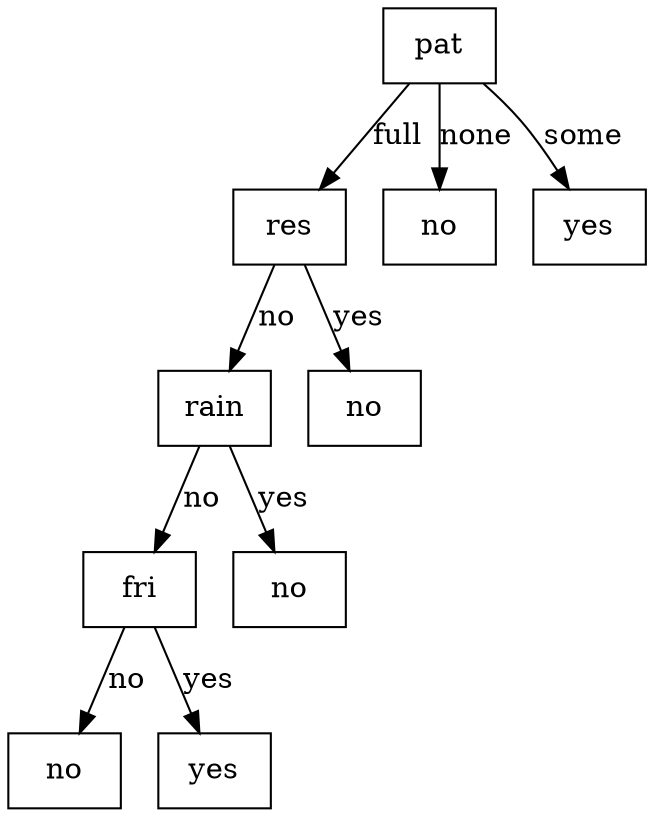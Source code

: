 digraph AD{
node [shape = box]
pat1 [label=pat]
res1 [label=res]
pat1 -> res1[label = full]
rain1 [label=rain]
res1 -> rain1[label = no]
fri1 [label=fri]
rain1 -> fri1[label = no]
no1 [label=no]
fri1 -> no1[label = no]
yes1 [label=yes]
fri1 -> yes1[label = yes]
no2 [label=no]
rain1 -> no2[label = yes]
no3 [label=no]
res1 -> no3[label = yes]
no4 [label=no]
pat1 -> no4[label = none]
yes2 [label=yes]
pat1 -> yes2[label = some]
}
